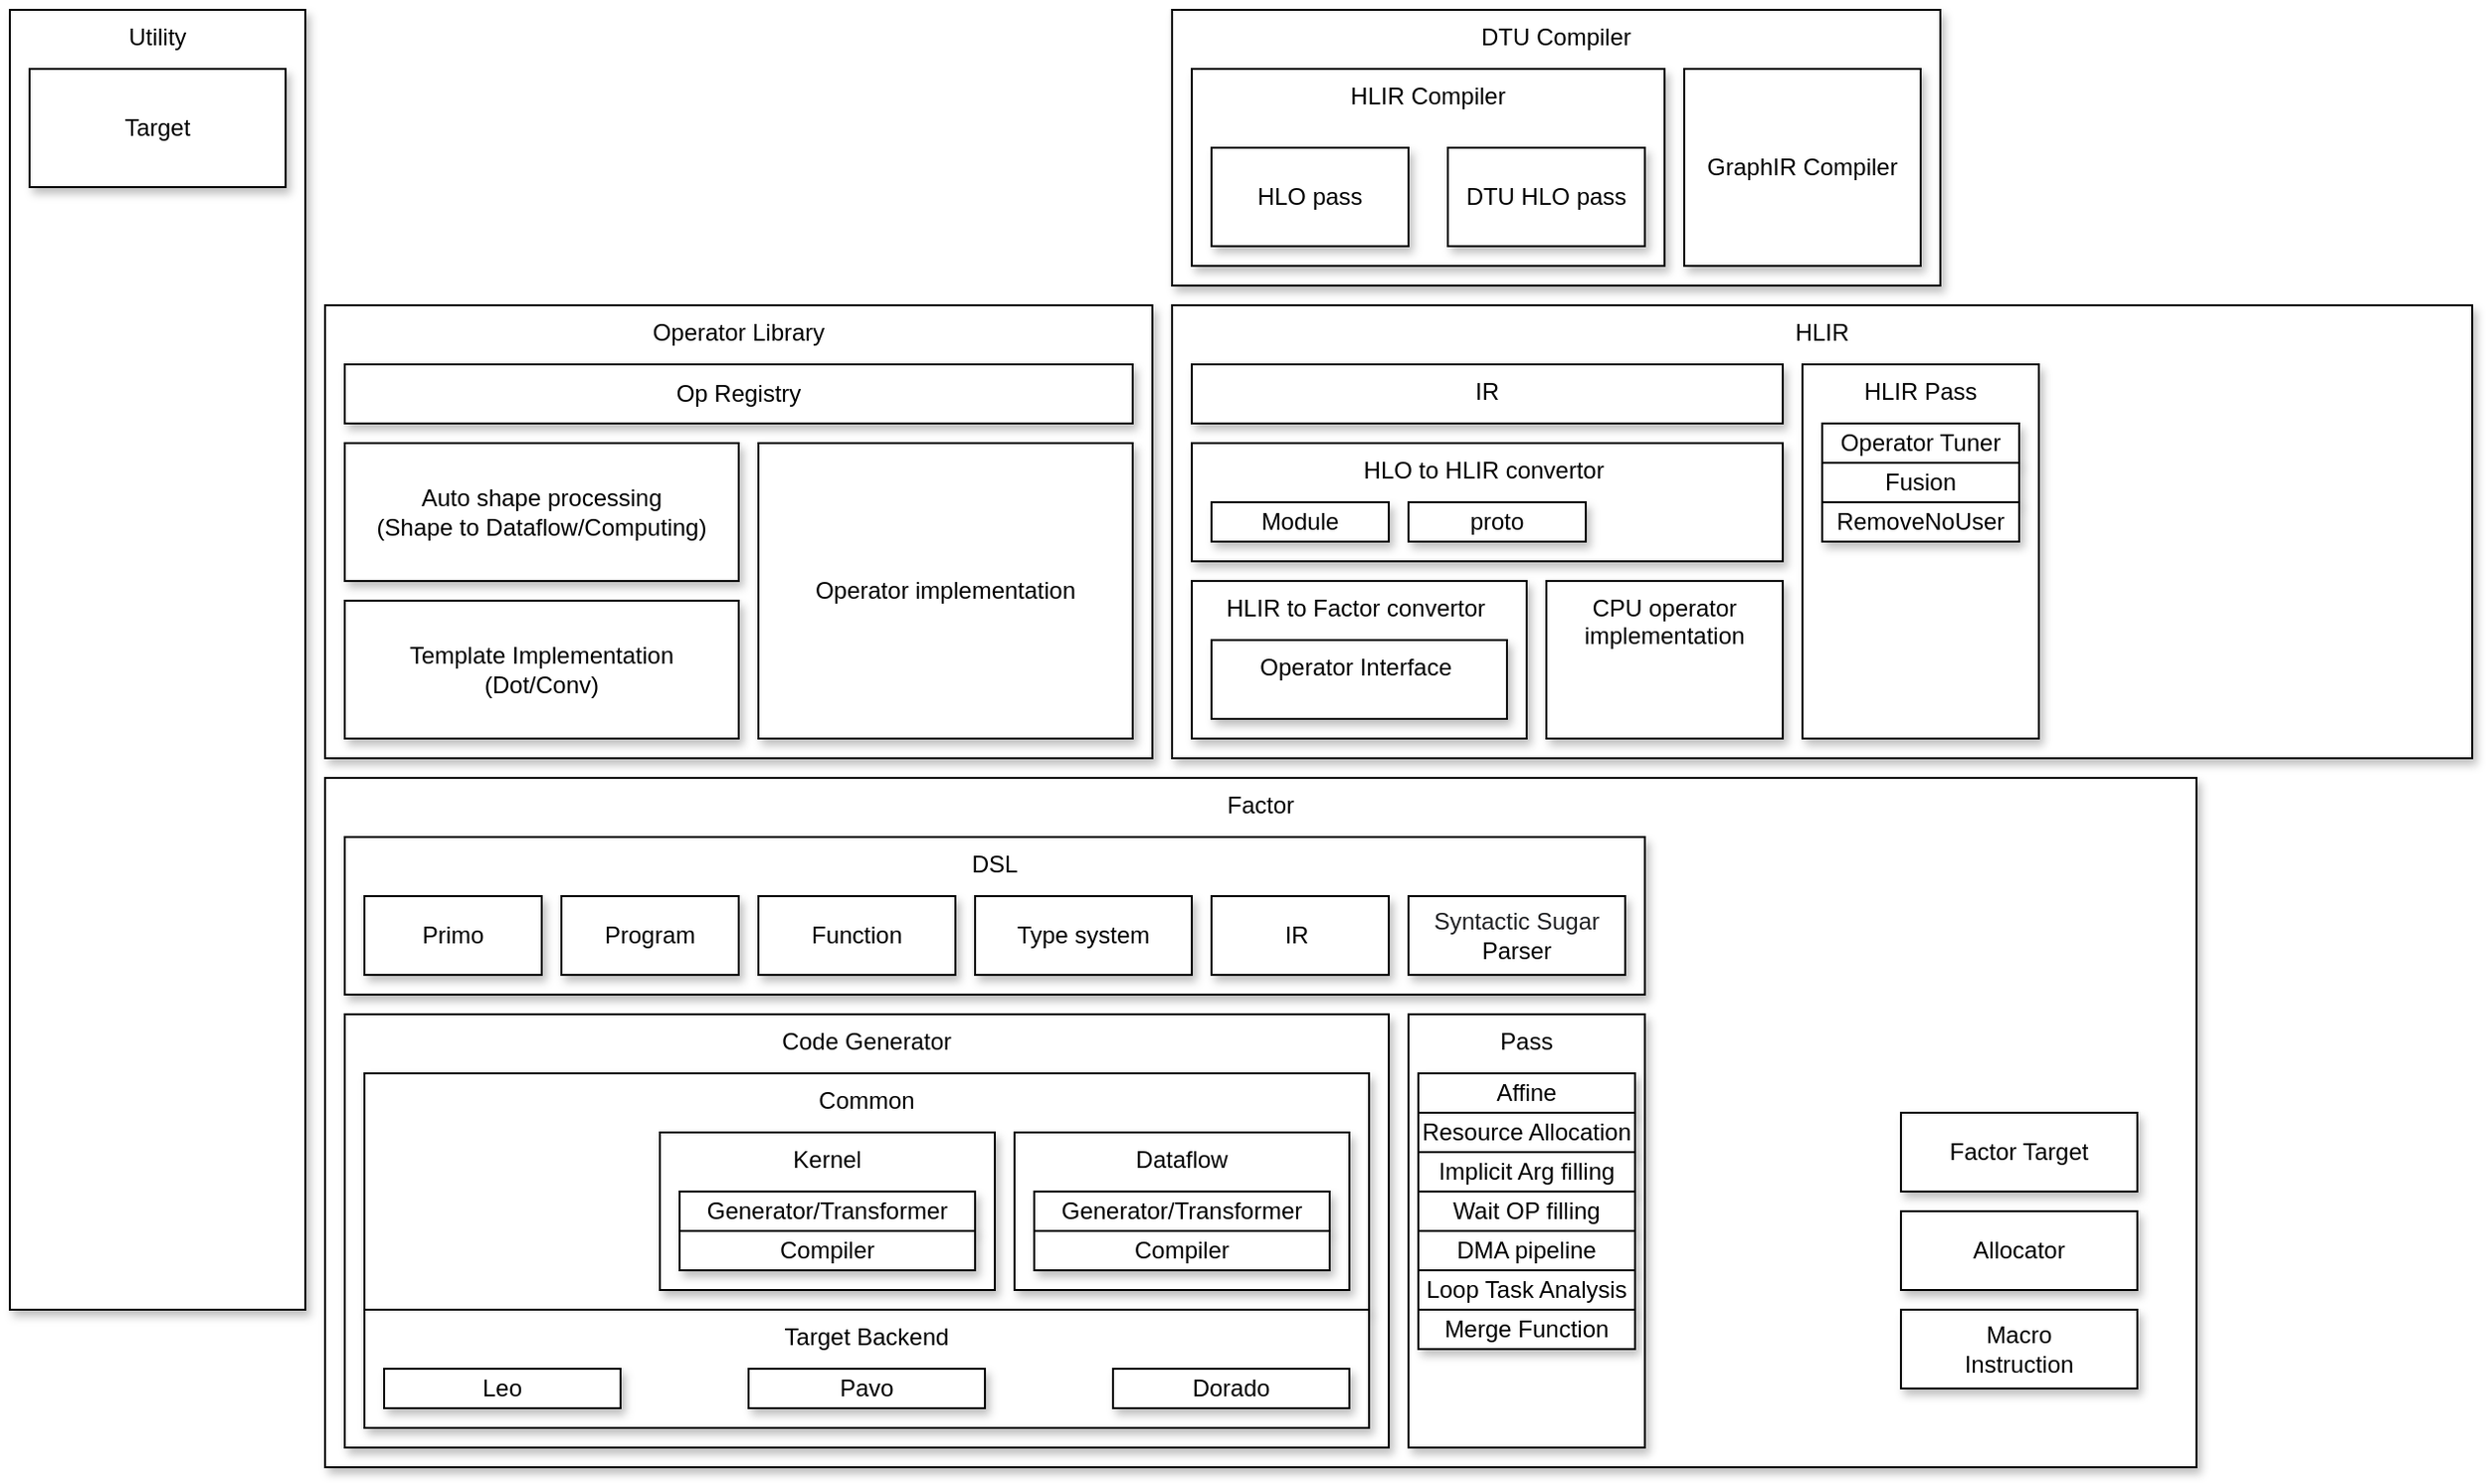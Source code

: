 <mxfile version="14.5.0" type="github">
  <diagram id="_3LncPrsmreKFIglYwDI" name="Page-1">
    <mxGraphModel dx="2031" dy="659" grid="1" gridSize="10" guides="1" tooltips="1" connect="1" arrows="1" fold="1" page="1" pageScale="1" pageWidth="850" pageHeight="1100" math="0" shadow="0">
      <root>
        <mxCell id="0" />
        <mxCell id="1" parent="0" />
        <mxCell id="cP5ySLdVDg7BmedUUOFs-24" value="Factor" style="rounded=0;whiteSpace=wrap;html=1;align=center;verticalAlign=top;shadow=1;" vertex="1" parent="1">
          <mxGeometry x="-390" y="580" width="950" height="350" as="geometry" />
        </mxCell>
        <mxCell id="cP5ySLdVDg7BmedUUOFs-41" value="Code Generator" style="rounded=0;whiteSpace=wrap;html=1;align=center;verticalAlign=top;shadow=1;" vertex="1" parent="1">
          <mxGeometry x="-380" y="700" width="530" height="220" as="geometry" />
        </mxCell>
        <mxCell id="cP5ySLdVDg7BmedUUOFs-47" value="Common" style="rounded=0;whiteSpace=wrap;html=1;shadow=1;align=center;verticalAlign=top;" vertex="1" parent="1">
          <mxGeometry x="-370" y="730" width="510" height="120" as="geometry" />
        </mxCell>
        <mxCell id="mfwibhz9wOhJmcExsnoy-1" value="HLIR" style="rounded=0;whiteSpace=wrap;html=1;align=center;verticalAlign=top;shadow=1;" parent="1" vertex="1">
          <mxGeometry x="40" y="340" width="660" height="230" as="geometry" />
        </mxCell>
        <mxCell id="mfwibhz9wOhJmcExsnoy-2" value="DTU Compiler&lt;br&gt;" style="rounded=0;whiteSpace=wrap;html=1;align=center;verticalAlign=top;shadow=1;" parent="1" vertex="1">
          <mxGeometry x="40" y="190" width="390" height="140" as="geometry" />
        </mxCell>
        <mxCell id="cP5ySLdVDg7BmedUUOFs-1" value="HLIR Compiler" style="rounded=0;whiteSpace=wrap;html=1;verticalAlign=top;shadow=1;" vertex="1" parent="1">
          <mxGeometry x="50" y="220" width="240" height="100" as="geometry" />
        </mxCell>
        <mxCell id="cP5ySLdVDg7BmedUUOFs-2" value="GraphIR Compiler" style="rounded=0;whiteSpace=wrap;html=1;shadow=1;" vertex="1" parent="1">
          <mxGeometry x="300" y="220" width="120" height="100" as="geometry" />
        </mxCell>
        <mxCell id="cP5ySLdVDg7BmedUUOFs-3" value="HLO to HLIR convertor&amp;nbsp;" style="rounded=0;whiteSpace=wrap;html=1;verticalAlign=top;shadow=1;" vertex="1" parent="1">
          <mxGeometry x="50" y="410" width="300" height="60" as="geometry" />
        </mxCell>
        <mxCell id="cP5ySLdVDg7BmedUUOFs-4" value="HLIR to Factor&amp;nbsp;convertor&amp;nbsp;" style="rounded=0;whiteSpace=wrap;html=1;verticalAlign=top;shadow=1;" vertex="1" parent="1">
          <mxGeometry x="50" y="480" width="170" height="80" as="geometry" />
        </mxCell>
        <mxCell id="cP5ySLdVDg7BmedUUOFs-5" value="HLO pass" style="rounded=0;whiteSpace=wrap;html=1;shadow=1;" vertex="1" parent="1">
          <mxGeometry x="60" y="260" width="100" height="50" as="geometry" />
        </mxCell>
        <mxCell id="cP5ySLdVDg7BmedUUOFs-6" value="DTU HLO pass" style="rounded=0;whiteSpace=wrap;html=1;shadow=1;" vertex="1" parent="1">
          <mxGeometry x="180" y="260" width="100" height="50" as="geometry" />
        </mxCell>
        <mxCell id="cP5ySLdVDg7BmedUUOFs-8" value="Module" style="rounded=0;whiteSpace=wrap;html=1;align=center;shadow=1;" vertex="1" parent="1">
          <mxGeometry x="60" y="440" width="90" height="20" as="geometry" />
        </mxCell>
        <mxCell id="cP5ySLdVDg7BmedUUOFs-10" value="proto" style="rounded=0;whiteSpace=wrap;html=1;align=center;shadow=1;" vertex="1" parent="1">
          <mxGeometry x="160" y="440" width="90" height="20" as="geometry" />
        </mxCell>
        <mxCell id="cP5ySLdVDg7BmedUUOFs-11" value="HLIR Pass" style="rounded=0;whiteSpace=wrap;html=1;verticalAlign=top;shadow=1;" vertex="1" parent="1">
          <mxGeometry x="360" y="370" width="120" height="190" as="geometry" />
        </mxCell>
        <mxCell id="cP5ySLdVDg7BmedUUOFs-12" value="Operator Interface&amp;nbsp;" style="rounded=0;whiteSpace=wrap;html=1;verticalAlign=top;shadow=1;" vertex="1" parent="1">
          <mxGeometry x="60" y="510" width="150" height="40" as="geometry" />
        </mxCell>
        <mxCell id="cP5ySLdVDg7BmedUUOFs-13" value="Operator Library" style="rounded=0;whiteSpace=wrap;html=1;verticalAlign=top;shadow=1;" vertex="1" parent="1">
          <mxGeometry x="-390" y="340" width="420" height="230" as="geometry" />
        </mxCell>
        <mxCell id="cP5ySLdVDg7BmedUUOFs-15" value="Auto shape processing&lt;br&gt;(Shape to Dataflow/Computing)" style="rounded=0;whiteSpace=wrap;html=1;align=center;shadow=1;" vertex="1" parent="1">
          <mxGeometry x="-380" y="410" width="200" height="70" as="geometry" />
        </mxCell>
        <mxCell id="cP5ySLdVDg7BmedUUOFs-16" value="Op Registry" style="rounded=0;whiteSpace=wrap;html=1;align=center;shadow=1;" vertex="1" parent="1">
          <mxGeometry x="-380" y="370" width="400" height="30" as="geometry" />
        </mxCell>
        <mxCell id="cP5ySLdVDg7BmedUUOFs-17" value="&lt;span&gt;Template Implementation&lt;br&gt;(Dot/Conv)&lt;br&gt;&lt;/span&gt;" style="rounded=0;whiteSpace=wrap;html=1;align=center;shadow=1;" vertex="1" parent="1">
          <mxGeometry x="-380" y="490" width="200" height="70" as="geometry" />
        </mxCell>
        <mxCell id="cP5ySLdVDg7BmedUUOFs-18" value="Operator Tuner" style="rounded=0;whiteSpace=wrap;html=1;align=center;shadow=1;" vertex="1" parent="1">
          <mxGeometry x="370" y="400" width="100" height="20" as="geometry" />
        </mxCell>
        <mxCell id="cP5ySLdVDg7BmedUUOFs-21" value="&lt;span&gt;Operator implementation&lt;br&gt;&lt;/span&gt;" style="rounded=0;whiteSpace=wrap;html=1;align=center;shadow=1;" vertex="1" parent="1">
          <mxGeometry x="-170" y="410" width="190" height="150" as="geometry" />
        </mxCell>
        <mxCell id="cP5ySLdVDg7BmedUUOFs-22" value="CPU operator implementation" style="rounded=0;whiteSpace=wrap;html=1;verticalAlign=top;shadow=1;" vertex="1" parent="1">
          <mxGeometry x="230" y="480" width="120" height="80" as="geometry" />
        </mxCell>
        <mxCell id="cP5ySLdVDg7BmedUUOFs-25" value="DSL" style="rounded=0;whiteSpace=wrap;html=1;align=center;verticalAlign=top;shadow=1;" vertex="1" parent="1">
          <mxGeometry x="-380" y="610" width="660" height="80" as="geometry" />
        </mxCell>
        <mxCell id="cP5ySLdVDg7BmedUUOFs-26" value="Primo" style="rounded=0;whiteSpace=wrap;html=1;align=center;shadow=1;" vertex="1" parent="1">
          <mxGeometry x="-370" y="640" width="90" height="40" as="geometry" />
        </mxCell>
        <mxCell id="cP5ySLdVDg7BmedUUOFs-27" value="Program" style="rounded=0;whiteSpace=wrap;html=1;align=center;shadow=1;" vertex="1" parent="1">
          <mxGeometry x="-270" y="640" width="90" height="40" as="geometry" />
        </mxCell>
        <mxCell id="cP5ySLdVDg7BmedUUOFs-28" value="Factor Target" style="rounded=0;whiteSpace=wrap;html=1;align=center;shadow=1;" vertex="1" parent="1">
          <mxGeometry x="410" y="750" width="120" height="40" as="geometry" />
        </mxCell>
        <mxCell id="cP5ySLdVDg7BmedUUOFs-31" value="Utility" style="rounded=0;whiteSpace=wrap;html=1;align=center;verticalAlign=top;shadow=1;" vertex="1" parent="1">
          <mxGeometry x="-550" y="190" width="150" height="660" as="geometry" />
        </mxCell>
        <mxCell id="cP5ySLdVDg7BmedUUOFs-29" value="Target" style="rounded=0;whiteSpace=wrap;html=1;align=center;shadow=1;" vertex="1" parent="1">
          <mxGeometry x="-540" y="220" width="130" height="60" as="geometry" />
        </mxCell>
        <mxCell id="cP5ySLdVDg7BmedUUOFs-32" value="Type system" style="rounded=0;whiteSpace=wrap;html=1;align=center;shadow=1;" vertex="1" parent="1">
          <mxGeometry x="-60" y="640" width="110" height="40" as="geometry" />
        </mxCell>
        <mxCell id="cP5ySLdVDg7BmedUUOFs-34" value="IR" style="rounded=0;whiteSpace=wrap;html=1;verticalAlign=top;shadow=1;" vertex="1" parent="1">
          <mxGeometry x="50" y="370" width="300" height="30" as="geometry" />
        </mxCell>
        <mxCell id="cP5ySLdVDg7BmedUUOFs-35" value="Fusion" style="rounded=0;whiteSpace=wrap;html=1;align=center;shadow=1;" vertex="1" parent="1">
          <mxGeometry x="370" y="420" width="100" height="20" as="geometry" />
        </mxCell>
        <mxCell id="cP5ySLdVDg7BmedUUOFs-37" value="IR&amp;nbsp;" style="rounded=0;whiteSpace=wrap;html=1;align=center;verticalAlign=middle;shadow=1;" vertex="1" parent="1">
          <mxGeometry x="60" y="640" width="90" height="40" as="geometry" />
        </mxCell>
        <mxCell id="cP5ySLdVDg7BmedUUOFs-38" value="Function" style="rounded=0;whiteSpace=wrap;html=1;align=center;shadow=1;" vertex="1" parent="1">
          <mxGeometry x="-170" y="640" width="100" height="40" as="geometry" />
        </mxCell>
        <mxCell id="cP5ySLdVDg7BmedUUOFs-40" value="&lt;font style=&quot;font-size: 12px&quot;&gt;&lt;span style=&quot;text-align: left&quot;&gt;&lt;font color=&quot;#202124&quot; face=&quot;arial, sans-serif&quot;&gt;&lt;span style=&quot;background-color: rgb(255 , 255 , 255)&quot;&gt;Syntactic&lt;/span&gt;&lt;/font&gt;&lt;font style=&quot;font-size: 12px&quot;&gt;&lt;font color=&quot;#202124&quot; face=&quot;arial, sans-serif&quot;&gt;&lt;span style=&quot;background-color: rgb(255 , 255 , 255)&quot;&gt;&amp;nbsp;Sugar&lt;/span&gt;&lt;span style=&quot;background-color: rgb(255 , 255 , 255)&quot;&gt;&lt;br&gt;&lt;/span&gt;&lt;/font&gt;&lt;/font&gt;&lt;/span&gt;Parser&lt;/font&gt;" style="rounded=0;whiteSpace=wrap;html=1;align=center;verticalAlign=middle;shadow=1;" vertex="1" parent="1">
          <mxGeometry x="160" y="640" width="110" height="40" as="geometry" />
        </mxCell>
        <mxCell id="cP5ySLdVDg7BmedUUOFs-42" value="Pass" style="rounded=0;whiteSpace=wrap;html=1;align=center;verticalAlign=top;shadow=1;" vertex="1" parent="1">
          <mxGeometry x="160" y="700" width="120" height="220" as="geometry" />
        </mxCell>
        <mxCell id="cP5ySLdVDg7BmedUUOFs-43" value="Kernel" style="rounded=0;whiteSpace=wrap;html=1;align=center;verticalAlign=top;shadow=1;" vertex="1" parent="1">
          <mxGeometry x="-220" y="760" width="170" height="80" as="geometry" />
        </mxCell>
        <mxCell id="cP5ySLdVDg7BmedUUOFs-44" value="Dataflow" style="rounded=0;whiteSpace=wrap;html=1;align=center;verticalAlign=top;shadow=1;" vertex="1" parent="1">
          <mxGeometry x="-40" y="760" width="170" height="80" as="geometry" />
        </mxCell>
        <mxCell id="cP5ySLdVDg7BmedUUOFs-48" value="Target Backend" style="rounded=0;whiteSpace=wrap;html=1;shadow=1;align=center;verticalAlign=top;" vertex="1" parent="1">
          <mxGeometry x="-370" y="850" width="510" height="60" as="geometry" />
        </mxCell>
        <mxCell id="cP5ySLdVDg7BmedUUOFs-49" value="Leo" style="rounded=0;whiteSpace=wrap;html=1;shadow=1;align=center;" vertex="1" parent="1">
          <mxGeometry x="-360" y="880" width="120" height="20" as="geometry" />
        </mxCell>
        <mxCell id="cP5ySLdVDg7BmedUUOFs-50" value="Pavo" style="rounded=0;whiteSpace=wrap;html=1;shadow=1;align=center;" vertex="1" parent="1">
          <mxGeometry x="-175" y="880" width="120" height="20" as="geometry" />
        </mxCell>
        <mxCell id="cP5ySLdVDg7BmedUUOFs-51" value="Dorado" style="rounded=0;whiteSpace=wrap;html=1;shadow=1;align=center;" vertex="1" parent="1">
          <mxGeometry x="10" y="880" width="120" height="20" as="geometry" />
        </mxCell>
        <mxCell id="cP5ySLdVDg7BmedUUOFs-53" value="Allocator" style="rounded=0;whiteSpace=wrap;html=1;align=center;shadow=1;" vertex="1" parent="1">
          <mxGeometry x="410" y="800" width="120" height="40" as="geometry" />
        </mxCell>
        <mxCell id="cP5ySLdVDg7BmedUUOFs-54" value="Generator/Transformer" style="rounded=0;whiteSpace=wrap;html=1;shadow=1;align=center;" vertex="1" parent="1">
          <mxGeometry x="-210" y="790" width="150" height="20" as="geometry" />
        </mxCell>
        <mxCell id="cP5ySLdVDg7BmedUUOFs-55" value="Compiler" style="rounded=0;whiteSpace=wrap;html=1;shadow=1;align=center;" vertex="1" parent="1">
          <mxGeometry x="-210" y="810" width="150" height="20" as="geometry" />
        </mxCell>
        <mxCell id="cP5ySLdVDg7BmedUUOFs-56" value="Generator/Transformer" style="rounded=0;whiteSpace=wrap;html=1;shadow=1;align=center;" vertex="1" parent="1">
          <mxGeometry x="-30" y="790" width="150" height="20" as="geometry" />
        </mxCell>
        <mxCell id="cP5ySLdVDg7BmedUUOFs-57" value="Compiler" style="rounded=0;whiteSpace=wrap;html=1;shadow=1;align=center;" vertex="1" parent="1">
          <mxGeometry x="-30" y="810" width="150" height="20" as="geometry" />
        </mxCell>
        <mxCell id="cP5ySLdVDg7BmedUUOFs-58" value="Macro&lt;br&gt;Instruction" style="rounded=0;whiteSpace=wrap;html=1;align=center;shadow=1;" vertex="1" parent="1">
          <mxGeometry x="410" y="850" width="120" height="40" as="geometry" />
        </mxCell>
        <mxCell id="cP5ySLdVDg7BmedUUOFs-59" value="Affine" style="rounded=0;whiteSpace=wrap;html=1;shadow=1;align=center;" vertex="1" parent="1">
          <mxGeometry x="165" y="730" width="110" height="20" as="geometry" />
        </mxCell>
        <mxCell id="cP5ySLdVDg7BmedUUOFs-60" value="Resource Allocation" style="rounded=0;whiteSpace=wrap;html=1;shadow=1;align=center;" vertex="1" parent="1">
          <mxGeometry x="165" y="750" width="110" height="20" as="geometry" />
        </mxCell>
        <mxCell id="cP5ySLdVDg7BmedUUOFs-61" value="RemoveNoUser" style="rounded=0;whiteSpace=wrap;html=1;align=center;shadow=1;" vertex="1" parent="1">
          <mxGeometry x="370" y="440" width="100" height="20" as="geometry" />
        </mxCell>
        <mxCell id="cP5ySLdVDg7BmedUUOFs-62" value="Implicit Arg filling" style="rounded=0;whiteSpace=wrap;html=1;shadow=1;align=center;" vertex="1" parent="1">
          <mxGeometry x="165" y="770" width="110" height="20" as="geometry" />
        </mxCell>
        <mxCell id="cP5ySLdVDg7BmedUUOFs-63" value="Wait OP filling" style="rounded=0;whiteSpace=wrap;html=1;shadow=1;align=center;" vertex="1" parent="1">
          <mxGeometry x="165" y="790" width="110" height="20" as="geometry" />
        </mxCell>
        <mxCell id="cP5ySLdVDg7BmedUUOFs-65" value="DMA pipeline" style="rounded=0;whiteSpace=wrap;html=1;shadow=1;align=center;" vertex="1" parent="1">
          <mxGeometry x="165" y="810" width="110" height="20" as="geometry" />
        </mxCell>
        <mxCell id="cP5ySLdVDg7BmedUUOFs-66" value="Loop Task Analysis" style="rounded=0;whiteSpace=wrap;html=1;shadow=1;align=center;" vertex="1" parent="1">
          <mxGeometry x="165" y="830" width="110" height="20" as="geometry" />
        </mxCell>
        <mxCell id="cP5ySLdVDg7BmedUUOFs-67" value="Merge Function" style="rounded=0;whiteSpace=wrap;html=1;shadow=1;align=center;" vertex="1" parent="1">
          <mxGeometry x="165" y="850" width="110" height="20" as="geometry" />
        </mxCell>
      </root>
    </mxGraphModel>
  </diagram>
</mxfile>

